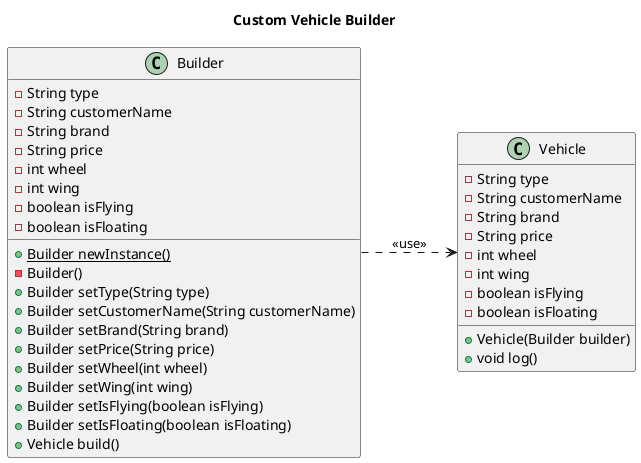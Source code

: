 @startuml

title Custom Vehicle Builder
left to right direction

class Vehicle{
-String type
-String customerName
-String brand
-String price
-int wheel
-int wing
-boolean isFlying
-boolean isFloating
+Vehicle(Builder builder)
+void log()
}

class Builder{
-String type
-String customerName
-String brand
-String price
-int wheel
-int wing
-boolean isFlying
-boolean isFloating
+{static} Builder newInstance()
-Builder()
+Builder setType(String type)
+Builder setCustomerName(String customerName)
+Builder setBrand(String brand)
+Builder setPrice(String price)
+Builder setWheel(int wheel)
+Builder setWing(int wing)
+Builder setIsFlying(boolean isFlying)
+Builder setIsFloating(boolean isFloating)
+Vehicle build()
}

Builder ..> Vehicle : <<use>>

@enduml